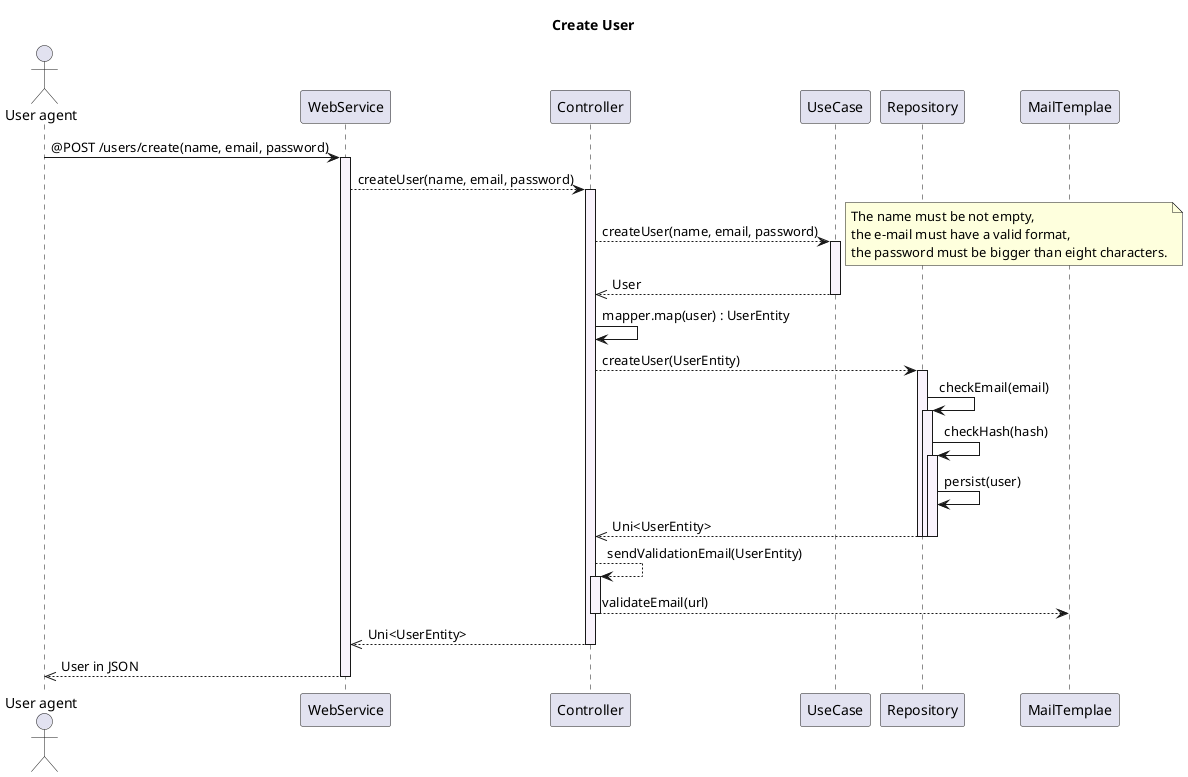@startuml

title Create User
actor "User agent"

' User agente sends a request to endpoint /users/create to create a user
"User agent" -> WebService: @POST /users/create(name, email, password)
activate WebService #F9F3FC
WebService --> Controller : createUser(name, email, password)
activate Controller #F9F3FC

' Controller creates a User object (POJO) through the use case
Controller --> UseCase : createUser(name, email, password)
activate UseCase #F9F3FC
note right
    The name must be not empty,
    the e-mail must have a valid format,
    the password must be bigger than eight characters.
end note
UseCase -->> Controller : User
deactivate UseCase

' Contoller converts the User to UserEntity
Controller -> Controller : mapper.map(user) : UserEntity

'Repository checks if the e-mail and hash already existe in the data base
'and persists the UserEntity
Controller --> Repository : createUser(UserEntity)
activate Repository #F9F3FC
Repository -> Repository: checkEmail(email)
activate Repository #F9F3FC
Repository -> Repository: checkHash(hash)
activate Repository #F9F3FC
Repository -> Repository: persist(user)
Repository -->> Controller : Uni<UserEntity>
deactivate Repository
deactivate Repository
deactivate Repository

' Controller sends a validation code/url to the user's e-mail
Controller --> Controller : sendValidationEmail(UserEntity)
activate Controller #F9F3FC
Controller --> MailTemplae : validateEmail(url)
deactivate Controller #F9F3FC

' Controller returns the UserEntity to the WebService
Controller -->> WebService : Uni<UserEntity>
deactivate Controller #F9F3FC

' WebService returns the UserEntity to the User agent in JSON
WebService -->> "User agent" : User in JSON
deactivate WebService
@enduml